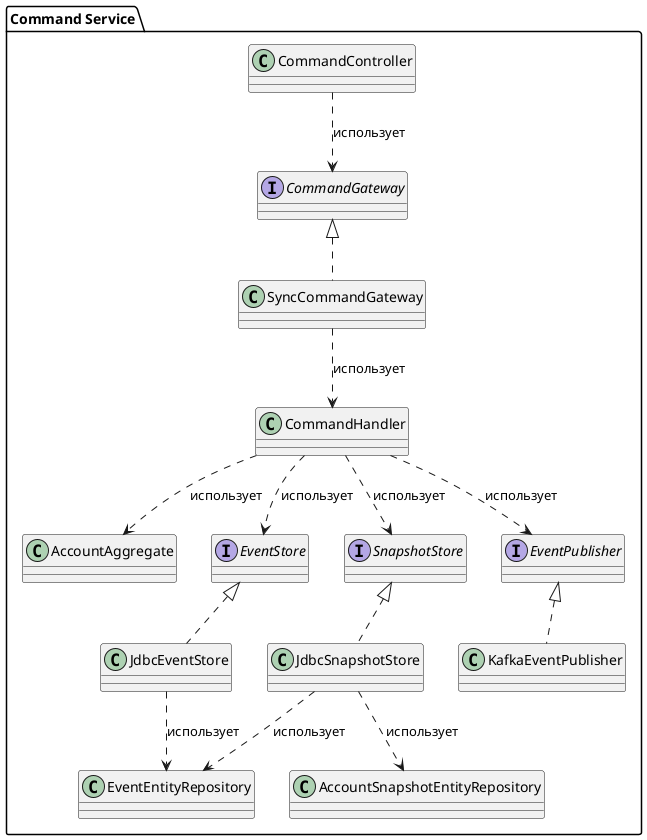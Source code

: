 @startuml
package "Command Service" {
    class CommandController

    interface CommandGateway

    class SyncCommandGateway

    class CommandHandler

    class AccountAggregate

    interface EventStore

    class JdbcEventStore

    interface SnapshotStore

    class JdbcSnapshotStore

    interface EventPublisher

    class KafkaEventPublisher

    CommandController ..> CommandGateway : использует
    CommandGateway <|.. SyncCommandGateway
    SyncCommandGateway ..> CommandHandler : использует
    CommandHandler ..> AccountAggregate : использует
    CommandHandler ..> EventStore : использует
    CommandHandler ..> SnapshotStore : использует
    CommandHandler ..> EventPublisher : использует

    EventStore <|.. JdbcEventStore
    JdbcEventStore ..> EventEntityRepository : использует

    SnapshotStore <|.. JdbcSnapshotStore
    JdbcSnapshotStore ..> AccountSnapshotEntityRepository : использует
    JdbcSnapshotStore ..> EventEntityRepository : использует

    EventPublisher <|.. KafkaEventPublisher
}
@enduml
